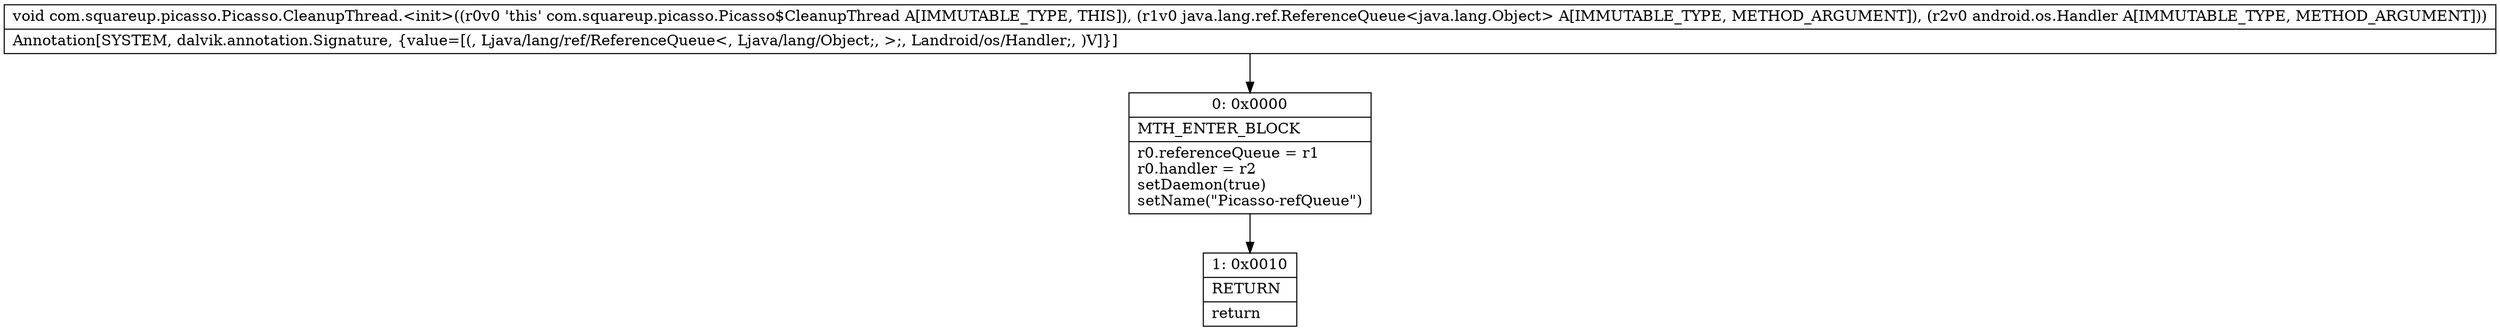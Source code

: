 digraph "CFG forcom.squareup.picasso.Picasso.CleanupThread.\<init\>(Ljava\/lang\/ref\/ReferenceQueue;Landroid\/os\/Handler;)V" {
Node_0 [shape=record,label="{0\:\ 0x0000|MTH_ENTER_BLOCK\l|r0.referenceQueue = r1\lr0.handler = r2\lsetDaemon(true)\lsetName(\"Picasso\-refQueue\")\l}"];
Node_1 [shape=record,label="{1\:\ 0x0010|RETURN\l|return\l}"];
MethodNode[shape=record,label="{void com.squareup.picasso.Picasso.CleanupThread.\<init\>((r0v0 'this' com.squareup.picasso.Picasso$CleanupThread A[IMMUTABLE_TYPE, THIS]), (r1v0 java.lang.ref.ReferenceQueue\<java.lang.Object\> A[IMMUTABLE_TYPE, METHOD_ARGUMENT]), (r2v0 android.os.Handler A[IMMUTABLE_TYPE, METHOD_ARGUMENT]))  | Annotation[SYSTEM, dalvik.annotation.Signature, \{value=[(, Ljava\/lang\/ref\/ReferenceQueue\<, Ljava\/lang\/Object;, \>;, Landroid\/os\/Handler;, )V]\}]\l}"];
MethodNode -> Node_0;
Node_0 -> Node_1;
}

